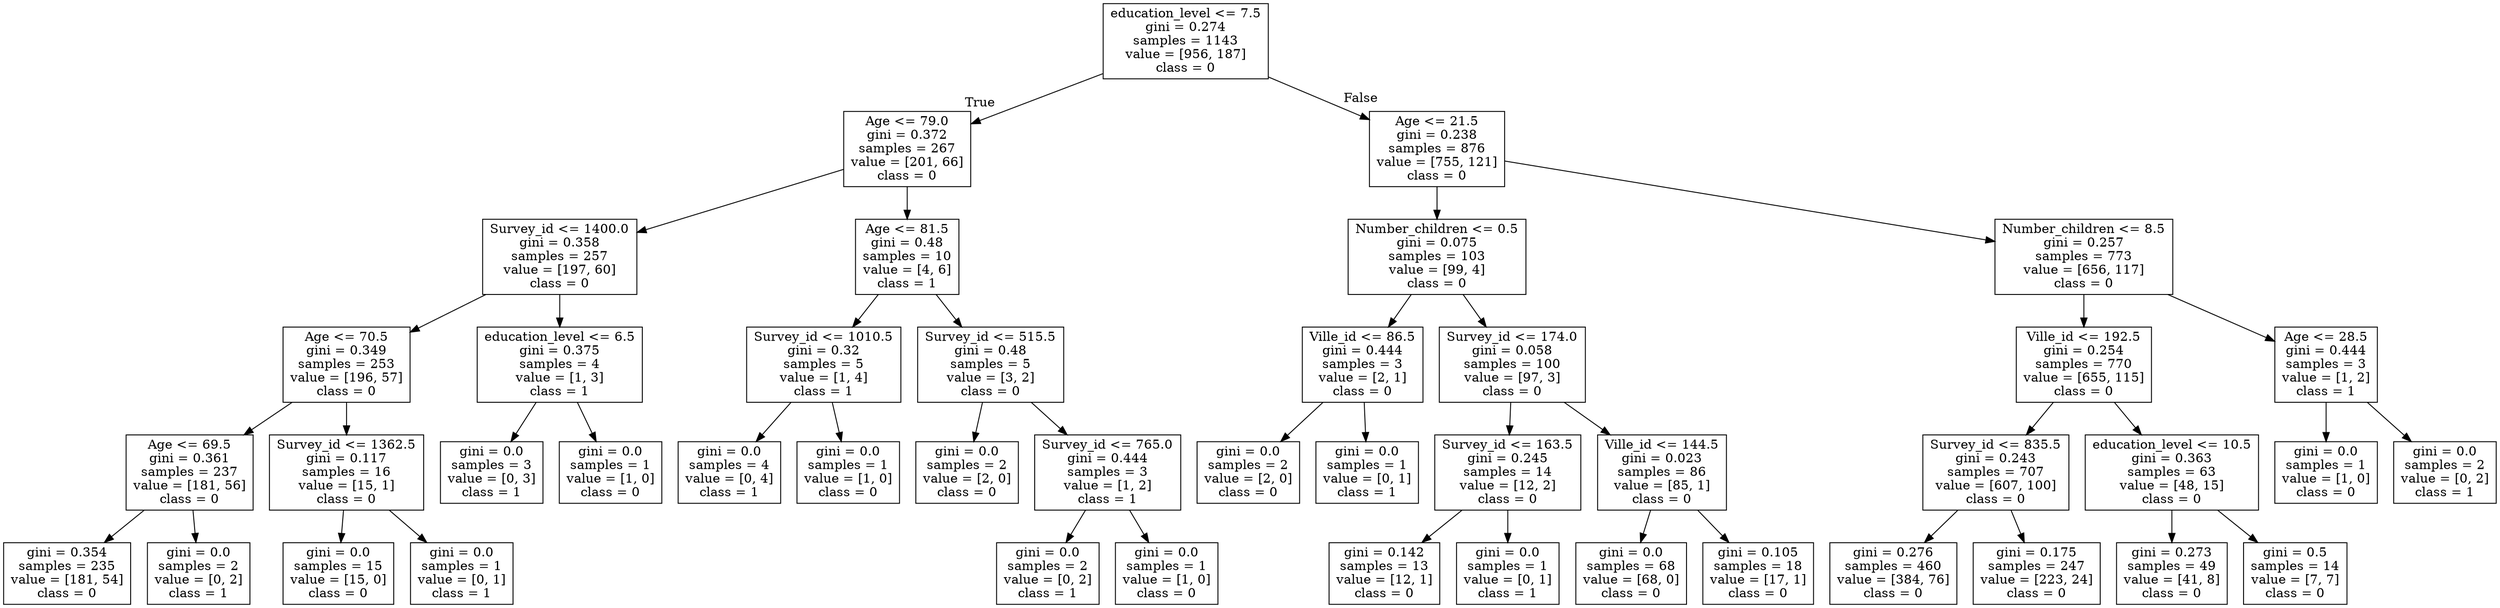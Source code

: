 digraph Tree {
node [shape=box] ;
0 [label="education_level <= 7.5\ngini = 0.274\nsamples = 1143\nvalue = [956, 187]\nclass = 0"] ;
1 [label="Age <= 79.0\ngini = 0.372\nsamples = 267\nvalue = [201, 66]\nclass = 0"] ;
0 -> 1 [labeldistance=2.5, labelangle=45, headlabel="True"] ;
2 [label="Survey_id <= 1400.0\ngini = 0.358\nsamples = 257\nvalue = [197, 60]\nclass = 0"] ;
1 -> 2 ;
3 [label="Age <= 70.5\ngini = 0.349\nsamples = 253\nvalue = [196, 57]\nclass = 0"] ;
2 -> 3 ;
4 [label="Age <= 69.5\ngini = 0.361\nsamples = 237\nvalue = [181, 56]\nclass = 0"] ;
3 -> 4 ;
5 [label="gini = 0.354\nsamples = 235\nvalue = [181, 54]\nclass = 0"] ;
4 -> 5 ;
6 [label="gini = 0.0\nsamples = 2\nvalue = [0, 2]\nclass = 1"] ;
4 -> 6 ;
7 [label="Survey_id <= 1362.5\ngini = 0.117\nsamples = 16\nvalue = [15, 1]\nclass = 0"] ;
3 -> 7 ;
8 [label="gini = 0.0\nsamples = 15\nvalue = [15, 0]\nclass = 0"] ;
7 -> 8 ;
9 [label="gini = 0.0\nsamples = 1\nvalue = [0, 1]\nclass = 1"] ;
7 -> 9 ;
10 [label="education_level <= 6.5\ngini = 0.375\nsamples = 4\nvalue = [1, 3]\nclass = 1"] ;
2 -> 10 ;
11 [label="gini = 0.0\nsamples = 3\nvalue = [0, 3]\nclass = 1"] ;
10 -> 11 ;
12 [label="gini = 0.0\nsamples = 1\nvalue = [1, 0]\nclass = 0"] ;
10 -> 12 ;
13 [label="Age <= 81.5\ngini = 0.48\nsamples = 10\nvalue = [4, 6]\nclass = 1"] ;
1 -> 13 ;
14 [label="Survey_id <= 1010.5\ngini = 0.32\nsamples = 5\nvalue = [1, 4]\nclass = 1"] ;
13 -> 14 ;
15 [label="gini = 0.0\nsamples = 4\nvalue = [0, 4]\nclass = 1"] ;
14 -> 15 ;
16 [label="gini = 0.0\nsamples = 1\nvalue = [1, 0]\nclass = 0"] ;
14 -> 16 ;
17 [label="Survey_id <= 515.5\ngini = 0.48\nsamples = 5\nvalue = [3, 2]\nclass = 0"] ;
13 -> 17 ;
18 [label="gini = 0.0\nsamples = 2\nvalue = [2, 0]\nclass = 0"] ;
17 -> 18 ;
19 [label="Survey_id <= 765.0\ngini = 0.444\nsamples = 3\nvalue = [1, 2]\nclass = 1"] ;
17 -> 19 ;
20 [label="gini = 0.0\nsamples = 2\nvalue = [0, 2]\nclass = 1"] ;
19 -> 20 ;
21 [label="gini = 0.0\nsamples = 1\nvalue = [1, 0]\nclass = 0"] ;
19 -> 21 ;
22 [label="Age <= 21.5\ngini = 0.238\nsamples = 876\nvalue = [755, 121]\nclass = 0"] ;
0 -> 22 [labeldistance=2.5, labelangle=-45, headlabel="False"] ;
23 [label="Number_children <= 0.5\ngini = 0.075\nsamples = 103\nvalue = [99, 4]\nclass = 0"] ;
22 -> 23 ;
24 [label="Ville_id <= 86.5\ngini = 0.444\nsamples = 3\nvalue = [2, 1]\nclass = 0"] ;
23 -> 24 ;
25 [label="gini = 0.0\nsamples = 2\nvalue = [2, 0]\nclass = 0"] ;
24 -> 25 ;
26 [label="gini = 0.0\nsamples = 1\nvalue = [0, 1]\nclass = 1"] ;
24 -> 26 ;
27 [label="Survey_id <= 174.0\ngini = 0.058\nsamples = 100\nvalue = [97, 3]\nclass = 0"] ;
23 -> 27 ;
28 [label="Survey_id <= 163.5\ngini = 0.245\nsamples = 14\nvalue = [12, 2]\nclass = 0"] ;
27 -> 28 ;
29 [label="gini = 0.142\nsamples = 13\nvalue = [12, 1]\nclass = 0"] ;
28 -> 29 ;
30 [label="gini = 0.0\nsamples = 1\nvalue = [0, 1]\nclass = 1"] ;
28 -> 30 ;
31 [label="Ville_id <= 144.5\ngini = 0.023\nsamples = 86\nvalue = [85, 1]\nclass = 0"] ;
27 -> 31 ;
32 [label="gini = 0.0\nsamples = 68\nvalue = [68, 0]\nclass = 0"] ;
31 -> 32 ;
33 [label="gini = 0.105\nsamples = 18\nvalue = [17, 1]\nclass = 0"] ;
31 -> 33 ;
34 [label="Number_children <= 8.5\ngini = 0.257\nsamples = 773\nvalue = [656, 117]\nclass = 0"] ;
22 -> 34 ;
35 [label="Ville_id <= 192.5\ngini = 0.254\nsamples = 770\nvalue = [655, 115]\nclass = 0"] ;
34 -> 35 ;
36 [label="Survey_id <= 835.5\ngini = 0.243\nsamples = 707\nvalue = [607, 100]\nclass = 0"] ;
35 -> 36 ;
37 [label="gini = 0.276\nsamples = 460\nvalue = [384, 76]\nclass = 0"] ;
36 -> 37 ;
38 [label="gini = 0.175\nsamples = 247\nvalue = [223, 24]\nclass = 0"] ;
36 -> 38 ;
39 [label="education_level <= 10.5\ngini = 0.363\nsamples = 63\nvalue = [48, 15]\nclass = 0"] ;
35 -> 39 ;
40 [label="gini = 0.273\nsamples = 49\nvalue = [41, 8]\nclass = 0"] ;
39 -> 40 ;
41 [label="gini = 0.5\nsamples = 14\nvalue = [7, 7]\nclass = 0"] ;
39 -> 41 ;
42 [label="Age <= 28.5\ngini = 0.444\nsamples = 3\nvalue = [1, 2]\nclass = 1"] ;
34 -> 42 ;
43 [label="gini = 0.0\nsamples = 1\nvalue = [1, 0]\nclass = 0"] ;
42 -> 43 ;
44 [label="gini = 0.0\nsamples = 2\nvalue = [0, 2]\nclass = 1"] ;
42 -> 44 ;
}